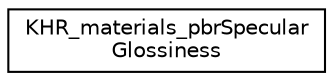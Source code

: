 digraph "Graphical Class Hierarchy"
{
 // LATEX_PDF_SIZE
  edge [fontname="Helvetica",fontsize="10",labelfontname="Helvetica",labelfontsize="10"];
  node [fontname="Helvetica",fontsize="10",shape=record];
  rankdir="LR";
  Node0 [label="KHR_materials_pbrSpecular\lGlossiness",height=0.2,width=0.4,color="black", fillcolor="white", style="filled",URL="$struct_k_h_r__materials__pbr_specular_glossiness.html",tooltip=" "];
}
